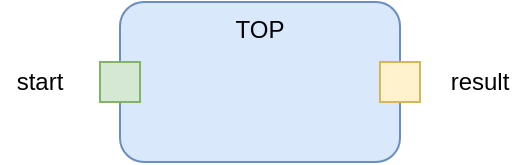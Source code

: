 <mxfile version="12.4.2" type="device" pages="7"><diagram name="TOP" id="y18auqlDi7ra2seE6b-Q"><mxGraphModel dx="1106" dy="698" grid="1" gridSize="10" guides="1" tooltips="1" connect="1" arrows="1" fold="1" page="1" pageScale="1" pageWidth="1100" pageHeight="850" math="0" shadow="0"><root><mxCell id="_-T-vpz0qWpplGep0jNl-0"/><mxCell id="_-T-vpz0qWpplGep0jNl-1" parent="_-T-vpz0qWpplGep0jNl-0"/><mxCell id="_-T-vpz0qWpplGep0jNl-2" value="TOP" style="rounded=1;whiteSpace=wrap;html=1;verticalAlign=top;fillColor=#dae8fc;strokeColor=#6c8ebf;" vertex="1" parent="_-T-vpz0qWpplGep0jNl-1"><mxGeometry x="200" y="80" width="140" height="80" as="geometry"/></mxCell><mxCell id="_-T-vpz0qWpplGep0jNl-3" value="" style="whiteSpace=wrap;html=1;aspect=fixed;fillColor=#fff2cc;strokeColor=#d6b656;" vertex="1" parent="_-T-vpz0qWpplGep0jNl-1"><mxGeometry x="330" y="110" width="20" height="20" as="geometry"/></mxCell><mxCell id="_-T-vpz0qWpplGep0jNl-4" value="result" style="text;html=1;strokeColor=none;fillColor=none;align=center;verticalAlign=middle;whiteSpace=wrap;rounded=0;" vertex="1" parent="_-T-vpz0qWpplGep0jNl-1"><mxGeometry x="360" y="110" width="40" height="20" as="geometry"/></mxCell><mxCell id="_-T-vpz0qWpplGep0jNl-5" value="" style="whiteSpace=wrap;html=1;aspect=fixed;fillColor=#d5e8d4;strokeColor=#82b366;" vertex="1" parent="_-T-vpz0qWpplGep0jNl-1"><mxGeometry x="190" y="110" width="20" height="20" as="geometry"/></mxCell><mxCell id="_-T-vpz0qWpplGep0jNl-6" value="start" style="text;html=1;strokeColor=none;fillColor=none;align=center;verticalAlign=middle;whiteSpace=wrap;rounded=0;" vertex="1" parent="_-T-vpz0qWpplGep0jNl-1"><mxGeometry x="140" y="110" width="40" height="20" as="geometry"/></mxCell></root></mxGraphModel></diagram><diagram name="TOP (internal)" id="7pcnXC9RVYssdh02LGJl"><mxGraphModel dx="1106" dy="698" grid="1" gridSize="10" guides="1" tooltips="1" connect="1" arrows="1" fold="1" page="1" pageScale="1" pageWidth="1100" pageHeight="850" math="0" shadow="0"><root><mxCell id="MzaXZiJriR_Md4LVPf8d-0"/><mxCell id="MzaXZiJriR_Md4LVPf8d-1" parent="MzaXZiJriR_Md4LVPf8d-0"/><mxCell id="RynNv67DFu4oahEr0EQG-16" style="edgeStyle=orthogonalEdgeStyle;rounded=0;orthogonalLoop=1;jettySize=auto;html=1;entryX=0;entryY=0.25;entryDx=0;entryDy=0;" edge="1" parent="MzaXZiJriR_Md4LVPf8d-1" source="QWXYeFvB1vUM_L3EeYq5-0" target="RynNv67DFu4oahEr0EQG-0"><mxGeometry relative="1" as="geometry"/></mxCell><mxCell id="QWXYeFvB1vUM_L3EeYq5-0" value="hello" style="rounded=1;whiteSpace=wrap;html=1;verticalAlign=top;fillColor=#dae8fc;strokeColor=#6c8ebf;" vertex="1" parent="MzaXZiJriR_Md4LVPf8d-1"><mxGeometry x="240" y="50" width="140" height="80" as="geometry"/></mxCell><mxCell id="QWXYeFvB1vUM_L3EeYq5-2" value="s" style="text;html=1;strokeColor=none;fillColor=none;align=center;verticalAlign=middle;whiteSpace=wrap;rounded=0;" vertex="1" parent="MzaXZiJriR_Md4LVPf8d-1"><mxGeometry x="380" y="60" width="20" height="20" as="geometry"/></mxCell><mxCell id="QWXYeFvB1vUM_L3EeYq5-4" value="start" style="text;html=1;strokeColor=none;fillColor=none;align=center;verticalAlign=middle;whiteSpace=wrap;rounded=0;" vertex="1" parent="MzaXZiJriR_Md4LVPf8d-1"><mxGeometry x="200" y="60" width="40" height="20" as="geometry"/></mxCell><mxCell id="RynNv67DFu4oahEr0EQG-10" style="edgeStyle=orthogonalEdgeStyle;rounded=0;orthogonalLoop=1;jettySize=auto;html=1;entryX=0;entryY=0.5;entryDx=0;entryDy=0;" edge="1" parent="MzaXZiJriR_Md4LVPf8d-1" source="RynNv67DFu4oahEr0EQG-0" target="RynNv67DFu4oahEr0EQG-9"><mxGeometry relative="1" as="geometry"/></mxCell><mxCell id="RynNv67DFu4oahEr0EQG-0" value="string-join" style="rounded=1;whiteSpace=wrap;html=1;verticalAlign=top;fillColor=#dae8fc;strokeColor=#6c8ebf;" vertex="1" parent="MzaXZiJriR_Md4LVPf8d-1"><mxGeometry x="600" y="90" width="140" height="90" as="geometry"/></mxCell><mxCell id="RynNv67DFu4oahEr0EQG-2" value="c" style="text;html=1;strokeColor=none;fillColor=none;align=center;verticalAlign=middle;whiteSpace=wrap;rounded=0;" vertex="1" parent="MzaXZiJriR_Md4LVPf8d-1"><mxGeometry x="740" y="115" width="20" height="20" as="geometry"/></mxCell><mxCell id="RynNv67DFu4oahEr0EQG-4" value="a" style="text;html=1;strokeColor=none;fillColor=none;align=center;verticalAlign=middle;whiteSpace=wrap;rounded=0;" vertex="1" parent="MzaXZiJriR_Md4LVPf8d-1"><mxGeometry x="580" y="90" width="20" height="20" as="geometry"/></mxCell><mxCell id="RynNv67DFu4oahEr0EQG-6" value="b" style="text;html=1;strokeColor=none;fillColor=none;align=center;verticalAlign=middle;whiteSpace=wrap;rounded=0;" vertex="1" parent="MzaXZiJriR_Md4LVPf8d-1"><mxGeometry x="580" y="160" width="20" height="20" as="geometry"/></mxCell><mxCell id="RynNv67DFu4oahEr0EQG-9" value="result" style="ellipse;whiteSpace=wrap;html=1;" vertex="1" parent="MzaXZiJriR_Md4LVPf8d-1"><mxGeometry x="850" y="115" width="70" height="40" as="geometry"/></mxCell><mxCell id="RynNv67DFu4oahEr0EQG-17" style="edgeStyle=orthogonalEdgeStyle;rounded=0;orthogonalLoop=1;jettySize=auto;html=1;entryX=0;entryY=0.75;entryDx=0;entryDy=0;" edge="1" parent="MzaXZiJriR_Md4LVPf8d-1" source="RynNv67DFu4oahEr0EQG-12" target="RynNv67DFu4oahEr0EQG-0"><mxGeometry relative="1" as="geometry"/></mxCell><mxCell id="RynNv67DFu4oahEr0EQG-12" value="world" style="rounded=1;whiteSpace=wrap;html=1;verticalAlign=top;fillColor=#dae8fc;strokeColor=#6c8ebf;" vertex="1" parent="MzaXZiJriR_Md4LVPf8d-1"><mxGeometry x="240" y="180" width="140" height="80" as="geometry"/></mxCell><mxCell id="RynNv67DFu4oahEr0EQG-13" value="s" style="text;html=1;strokeColor=none;fillColor=none;align=center;verticalAlign=middle;whiteSpace=wrap;rounded=0;" vertex="1" parent="MzaXZiJriR_Md4LVPf8d-1"><mxGeometry x="380" y="190" width="20" height="20" as="geometry"/></mxCell><mxCell id="RynNv67DFu4oahEr0EQG-14" value="start" style="text;html=1;strokeColor=none;fillColor=none;align=center;verticalAlign=middle;whiteSpace=wrap;rounded=0;" vertex="1" parent="MzaXZiJriR_Md4LVPf8d-1"><mxGeometry x="200" y="190" width="40" height="20" as="geometry"/></mxCell><mxCell id="RynNv67DFu4oahEr0EQG-18" style="edgeStyle=orthogonalEdgeStyle;rounded=0;orthogonalLoop=1;jettySize=auto;html=1;exitX=1;exitY=0.5;exitDx=0;exitDy=0;entryX=0;entryY=0.5;entryDx=0;entryDy=0;" edge="1" parent="MzaXZiJriR_Md4LVPf8d-1" source="RynNv67DFu4oahEr0EQG-15" target="QWXYeFvB1vUM_L3EeYq5-0"><mxGeometry relative="1" as="geometry"/></mxCell><mxCell id="RynNv67DFu4oahEr0EQG-19" style="edgeStyle=orthogonalEdgeStyle;rounded=0;orthogonalLoop=1;jettySize=auto;html=1;entryX=0;entryY=0.5;entryDx=0;entryDy=0;" edge="1" parent="MzaXZiJriR_Md4LVPf8d-1" source="RynNv67DFu4oahEr0EQG-15" target="RynNv67DFu4oahEr0EQG-12"><mxGeometry relative="1" as="geometry"/></mxCell><mxCell id="RynNv67DFu4oahEr0EQG-15" value="start" style="ellipse;whiteSpace=wrap;html=1;" vertex="1" parent="MzaXZiJriR_Md4LVPf8d-1"><mxGeometry x="40" y="120" width="70" height="40" as="geometry"/></mxCell><mxCell id="8TQWLtQtimOm8yuptiBL-0" value="- super-simple example&lt;br&gt;- send a &quot;start&quot; signal into the system (&lt;i&gt;TOP&lt;/i&gt;)&lt;br&gt;- part &lt;i&gt;hello&lt;/i&gt; receives start and then sends string &quot;hello&quot; to output s&lt;br&gt;- part &lt;i&gt;world&lt;/i&gt; receives start and then sends string &quot;world&quot; to output s&lt;br&gt;- part &lt;i&gt;string&lt;/i&gt;-&lt;i&gt;join&lt;/i&gt; joins the two strings (adding space and newline) and sends result to output pin &quot;result&quot;&lt;br&gt;- kernel sees that &lt;i&gt;TOP&lt;/i&gt; has output, but is not wired to anything, so kernel does console.log(...) of result&lt;br&gt;&lt;br&gt;&lt;br&gt;- nuance points:&lt;br&gt;&lt;br&gt;-- &lt;i&gt;trigger&lt;/i&gt;: start signal is even &lt;u&gt;simpler&lt;/u&gt; than a Boolean - *anything* sent to &quot;start&quot; pin (e.g. true/false/number/object/etc) causes part(s) to react ; in electronics this is called &quot;edge driven&quot;&lt;br&gt;&lt;br&gt;-- splitting and copying of &quot;start&quot; signal is easy in JS ; less easy in C (but do-able, deep-copy, or something like that)&lt;br&gt;&lt;br&gt;-- this *could* be implemented on distributed machines - machine 1 runs &lt;i&gt;TOP, &lt;/i&gt;machine 2 runs &lt;i&gt;hello&lt;/i&gt;, machine 3 runts &lt;i&gt;world, &lt;/i&gt;machine 4 runs &lt;i&gt;string-join&lt;br&gt;&lt;br&gt;-- &lt;/i&gt;If I were to run this on distributed machines, I would, first, add extra parts to send and receive data over the network; later, maybe develop a new kind of diagram syntax that hides X-machine wires (see &quot;distributed&quot; tab in this drawio)&lt;br&gt;&lt;br&gt;-- current version does not use explicit pins - calculates &quot;nearest&quot; text, then marks it as a pin, looks at arrowhead to see if pin is input or output&lt;br&gt;&lt;br&gt;-- current version - ellipses are port to the other layers" style="text;html=1;strokeColor=none;fillColor=none;align=left;verticalAlign=top;whiteSpace=wrap;rounded=0;" vertex="1" parent="MzaXZiJriR_Md4LVPf8d-1"><mxGeometry x="200" y="320" width="780" height="370" as="geometry"/></mxCell></root></mxGraphModel></diagram><diagram id="Wyq5ivKzHtbh8KfngN5N" name="hello"><mxGraphModel dx="1106" dy="698" grid="1" gridSize="10" guides="1" tooltips="1" connect="1" arrows="1" fold="1" page="1" pageScale="1" pageWidth="1100" pageHeight="850" math="0" shadow="0"><root><mxCell id="Pek4EQEinuPfWpQZlv29-0"/><mxCell id="Pek4EQEinuPfWpQZlv29-1" parent="Pek4EQEinuPfWpQZlv29-0"/><mxCell id="Pek4EQEinuPfWpQZlv29-2" value="hello" style="rounded=1;whiteSpace=wrap;html=1;verticalAlign=top;fillColor=#dae8fc;strokeColor=#6c8ebf;" vertex="1" parent="Pek4EQEinuPfWpQZlv29-1"><mxGeometry x="200" y="80" width="140" height="80" as="geometry"/></mxCell><mxCell id="Pek4EQEinuPfWpQZlv29-3" value="" style="whiteSpace=wrap;html=1;aspect=fixed;fillColor=#fff2cc;strokeColor=#d6b656;" vertex="1" parent="Pek4EQEinuPfWpQZlv29-1"><mxGeometry x="330" y="110" width="20" height="20" as="geometry"/></mxCell><mxCell id="Pek4EQEinuPfWpQZlv29-8" value="s" style="text;html=1;strokeColor=none;fillColor=none;align=center;verticalAlign=middle;whiteSpace=wrap;rounded=0;" vertex="1" parent="Pek4EQEinuPfWpQZlv29-1"><mxGeometry x="360" y="110" width="20" height="20" as="geometry"/></mxCell><mxCell id="Pek4EQEinuPfWpQZlv29-13" value="" style="whiteSpace=wrap;html=1;aspect=fixed;fillColor=#d5e8d4;strokeColor=#82b366;" vertex="1" parent="Pek4EQEinuPfWpQZlv29-1"><mxGeometry x="190" y="110" width="20" height="20" as="geometry"/></mxCell><mxCell id="Pek4EQEinuPfWpQZlv29-14" value="start" style="text;html=1;strokeColor=none;fillColor=none;align=center;verticalAlign=middle;whiteSpace=wrap;rounded=0;" vertex="1" parent="Pek4EQEinuPfWpQZlv29-1"><mxGeometry x="140" y="110" width="40" height="20" as="geometry"/></mxCell></root></mxGraphModel></diagram><diagram name="world" id="ZjuONcNTXWNLB_y4U933"><mxGraphModel dx="1106" dy="698" grid="1" gridSize="10" guides="1" tooltips="1" connect="1" arrows="1" fold="1" page="1" pageScale="1" pageWidth="1100" pageHeight="850" math="0" shadow="0"><root><mxCell id="wtfGlkR-I2oiVZ2KSeEG-0"/><mxCell id="wtfGlkR-I2oiVZ2KSeEG-1" parent="wtfGlkR-I2oiVZ2KSeEG-0"/><mxCell id="wtfGlkR-I2oiVZ2KSeEG-2" value="world" style="rounded=1;whiteSpace=wrap;html=1;verticalAlign=top;fillColor=#dae8fc;strokeColor=#6c8ebf;" vertex="1" parent="wtfGlkR-I2oiVZ2KSeEG-1"><mxGeometry x="200" y="80" width="140" height="80" as="geometry"/></mxCell><mxCell id="wtfGlkR-I2oiVZ2KSeEG-3" value="" style="whiteSpace=wrap;html=1;aspect=fixed;fillColor=#fff2cc;strokeColor=#d6b656;" vertex="1" parent="wtfGlkR-I2oiVZ2KSeEG-1"><mxGeometry x="330" y="110" width="20" height="20" as="geometry"/></mxCell><mxCell id="wtfGlkR-I2oiVZ2KSeEG-4" value="s" style="text;html=1;strokeColor=none;fillColor=none;align=center;verticalAlign=middle;whiteSpace=wrap;rounded=0;" vertex="1" parent="wtfGlkR-I2oiVZ2KSeEG-1"><mxGeometry x="360" y="110" width="20" height="20" as="geometry"/></mxCell><mxCell id="wtfGlkR-I2oiVZ2KSeEG-5" value="" style="whiteSpace=wrap;html=1;aspect=fixed;fillColor=#d5e8d4;strokeColor=#82b366;" vertex="1" parent="wtfGlkR-I2oiVZ2KSeEG-1"><mxGeometry x="190" y="110" width="20" height="20" as="geometry"/></mxCell><mxCell id="wtfGlkR-I2oiVZ2KSeEG-6" value="start" style="text;html=1;strokeColor=none;fillColor=none;align=center;verticalAlign=middle;whiteSpace=wrap;rounded=0;" vertex="1" parent="wtfGlkR-I2oiVZ2KSeEG-1"><mxGeometry x="140" y="110" width="40" height="20" as="geometry"/></mxCell></root></mxGraphModel></diagram><diagram name="string-join" id="mlVdnWQFc5yU0GX1Shz_"><mxGraphModel dx="1106" dy="698" grid="1" gridSize="10" guides="1" tooltips="1" connect="1" arrows="1" fold="1" page="1" pageScale="1" pageWidth="1100" pageHeight="850" math="0" shadow="0"><root><mxCell id="8qfavmn_yzI3PQL9sM7a-0"/><mxCell id="8qfavmn_yzI3PQL9sM7a-1" parent="8qfavmn_yzI3PQL9sM7a-0"/><mxCell id="8qfavmn_yzI3PQL9sM7a-2" value="string-join" style="rounded=1;whiteSpace=wrap;html=1;verticalAlign=top;fillColor=#dae8fc;strokeColor=#6c8ebf;" vertex="1" parent="8qfavmn_yzI3PQL9sM7a-1"><mxGeometry x="200" y="80" width="140" height="90" as="geometry"/></mxCell><mxCell id="8qfavmn_yzI3PQL9sM7a-3" value="" style="whiteSpace=wrap;html=1;aspect=fixed;fillColor=#fff2cc;strokeColor=#d6b656;" vertex="1" parent="8qfavmn_yzI3PQL9sM7a-1"><mxGeometry x="330" y="110" width="20" height="20" as="geometry"/></mxCell><mxCell id="8qfavmn_yzI3PQL9sM7a-4" value="c" style="text;html=1;strokeColor=none;fillColor=none;align=center;verticalAlign=middle;whiteSpace=wrap;rounded=0;" vertex="1" parent="8qfavmn_yzI3PQL9sM7a-1"><mxGeometry x="360" y="110" width="20" height="20" as="geometry"/></mxCell><mxCell id="8qfavmn_yzI3PQL9sM7a-5" value="" style="whiteSpace=wrap;html=1;aspect=fixed;fillColor=#d5e8d4;strokeColor=#82b366;" vertex="1" parent="8qfavmn_yzI3PQL9sM7a-1"><mxGeometry x="190" y="100" width="20" height="20" as="geometry"/></mxCell><mxCell id="8qfavmn_yzI3PQL9sM7a-6" value="a" style="text;html=1;strokeColor=none;fillColor=none;align=center;verticalAlign=middle;whiteSpace=wrap;rounded=0;" vertex="1" parent="8qfavmn_yzI3PQL9sM7a-1"><mxGeometry x="160" y="100" width="20" height="20" as="geometry"/></mxCell><mxCell id="8qfavmn_yzI3PQL9sM7a-9" value="" style="whiteSpace=wrap;html=1;aspect=fixed;fillColor=#d5e8d4;strokeColor=#82b366;" vertex="1" parent="8qfavmn_yzI3PQL9sM7a-1"><mxGeometry x="190" y="130" width="20" height="20" as="geometry"/></mxCell><mxCell id="8qfavmn_yzI3PQL9sM7a-10" value="b" style="text;html=1;strokeColor=none;fillColor=none;align=center;verticalAlign=middle;whiteSpace=wrap;rounded=0;" vertex="1" parent="8qfavmn_yzI3PQL9sM7a-1"><mxGeometry x="160" y="130" width="20" height="20" as="geometry"/></mxCell></root></mxGraphModel></diagram><diagram name="distributed" id="0xS1FzHQ_8HpyUcipXsa"><mxGraphModel dx="1106" dy="698" grid="1" gridSize="10" guides="1" tooltips="1" connect="1" arrows="1" fold="1" page="1" pageScale="1" pageWidth="1100" pageHeight="850" math="0" shadow="0"><root><mxCell id="QHxXp-rb5qo7SJZSlFTl-0"/><mxCell id="QHxXp-rb5qo7SJZSlFTl-1" parent="QHxXp-rb5qo7SJZSlFTl-0"/><mxCell id="MyMImDpPbTMM0X3q_IPx-55" value="string-join&lt;br&gt;(machine 4)" style="rounded=1;whiteSpace=wrap;html=1;align=center;verticalAlign=top;" vertex="1" parent="QHxXp-rb5qo7SJZSlFTl-1"><mxGeometry x="480" y="870" width="470" height="280" as="geometry"/></mxCell><mxCell id="MyMImDpPbTMM0X3q_IPx-27" value="hello&lt;br&gt;(machine 2)" style="rounded=1;whiteSpace=wrap;html=1;align=center;verticalAlign=top;" vertex="1" parent="QHxXp-rb5qo7SJZSlFTl-1"><mxGeometry x="540" y="480" width="350" height="160" as="geometry"/></mxCell><mxCell id="QHxXp-rb5qo7SJZSlFTl-11" value="result" style="ellipse;whiteSpace=wrap;html=1;fillColor=#fff2cc;strokeColor=#d6b656;" vertex="1" parent="QHxXp-rb5qo7SJZSlFTl-1"><mxGeometry x="850" y="120" width="70" height="40" as="geometry"/></mxCell><mxCell id="mW1BoTNk_UHp1nFOg7_e-5" style="edgeStyle=orthogonalEdgeStyle;rounded=0;orthogonalLoop=1;jettySize=auto;html=1;exitX=1;exitY=0.5;exitDx=0;exitDy=0;" edge="1" parent="QHxXp-rb5qo7SJZSlFTl-1" source="QHxXp-rb5qo7SJZSlFTl-18" target="mW1BoTNk_UHp1nFOg7_e-1"><mxGeometry relative="1" as="geometry"/></mxCell><mxCell id="QHxXp-rb5qo7SJZSlFTl-18" value="start" style="ellipse;whiteSpace=wrap;html=1;fillColor=#d5e8d4;strokeColor=#82b366;" vertex="1" parent="QHxXp-rb5qo7SJZSlFTl-1"><mxGeometry x="40" y="120" width="70" height="40" as="geometry"/></mxCell><mxCell id="mW1BoTNk_UHp1nFOg7_e-6" style="edgeStyle=orthogonalEdgeStyle;rounded=0;orthogonalLoop=1;jettySize=auto;html=1;entryX=0;entryY=0.5;entryDx=0;entryDy=0;" edge="1" parent="QHxXp-rb5qo7SJZSlFTl-1" source="mW1BoTNk_UHp1nFOg7_e-1" target="QHxXp-rb5qo7SJZSlFTl-11"><mxGeometry relative="1" as="geometry"/></mxCell><mxCell id="mW1BoTNk_UHp1nFOg7_e-7" style="edgeStyle=orthogonalEdgeStyle;rounded=0;orthogonalLoop=1;jettySize=auto;html=1;exitX=0.25;exitY=1;exitDx=0;exitDy=0;entryX=0;entryY=0.5;entryDx=0;entryDy=0;" edge="1" parent="QHxXp-rb5qo7SJZSlFTl-1" source="mW1BoTNk_UHp1nFOg7_e-1" target="mW1BoTNk_UHp1nFOg7_e-2"><mxGeometry relative="1" as="geometry"/></mxCell><mxCell id="mW1BoTNk_UHp1nFOg7_e-9" value="start" style="text;html=1;align=center;verticalAlign=middle;resizable=0;points=[];;labelBackgroundColor=#ffffff;" vertex="1" connectable="0" parent="mW1BoTNk_UHp1nFOg7_e-7"><mxGeometry x="0.2" relative="1" as="geometry"><mxPoint as="offset"/></mxGeometry></mxCell><mxCell id="mW1BoTNk_UHp1nFOg7_e-8" style="edgeStyle=orthogonalEdgeStyle;rounded=0;orthogonalLoop=1;jettySize=auto;html=1;exitX=0.25;exitY=1;exitDx=0;exitDy=0;entryX=0;entryY=0.5;entryDx=0;entryDy=0;" edge="1" parent="QHxXp-rb5qo7SJZSlFTl-1" source="mW1BoTNk_UHp1nFOg7_e-1" target="mW1BoTNk_UHp1nFOg7_e-3"><mxGeometry relative="1" as="geometry"><Array as="points"><mxPoint x="240" y="190"/><mxPoint x="170" y="190"/><mxPoint x="170" y="370"/></Array></mxGeometry></mxCell><mxCell id="mW1BoTNk_UHp1nFOg7_e-10" value="start" style="text;html=1;align=center;verticalAlign=middle;resizable=0;points=[];;labelBackgroundColor=#ffffff;" vertex="1" connectable="0" parent="mW1BoTNk_UHp1nFOg7_e-8"><mxGeometry x="0.237" y="-2" relative="1" as="geometry"><mxPoint as="offset"/></mxGeometry></mxCell><mxCell id="mW1BoTNk_UHp1nFOg7_e-1" value="TOP&lt;br&gt;(machine 1)" style="rounded=1;whiteSpace=wrap;html=1;align=center;fillColor=#f5f5f5;strokeColor=#666666;fontColor=#333333;" vertex="1" parent="QHxXp-rb5qo7SJZSlFTl-1"><mxGeometry x="210" y="110" width="120" height="60" as="geometry"/></mxCell><mxCell id="mW1BoTNk_UHp1nFOg7_e-11" style="edgeStyle=orthogonalEdgeStyle;rounded=0;orthogonalLoop=1;jettySize=auto;html=1;exitX=1;exitY=0.5;exitDx=0;exitDy=0;entryX=0;entryY=0.25;entryDx=0;entryDy=0;" edge="1" parent="QHxXp-rb5qo7SJZSlFTl-1" source="mW1BoTNk_UHp1nFOg7_e-2" target="mW1BoTNk_UHp1nFOg7_e-4"><mxGeometry relative="1" as="geometry"/></mxCell><mxCell id="mW1BoTNk_UHp1nFOg7_e-15" value="a" style="text;html=1;align=center;verticalAlign=middle;resizable=0;points=[];;labelBackgroundColor=#ffffff;" vertex="1" connectable="0" parent="mW1BoTNk_UHp1nFOg7_e-11"><mxGeometry x="-0.235" y="-4" relative="1" as="geometry"><mxPoint as="offset"/></mxGeometry></mxCell><mxCell id="mW1BoTNk_UHp1nFOg7_e-2" value="hello&lt;br&gt;(machine 2)" style="rounded=1;whiteSpace=wrap;html=1;align=center;fillColor=#f5f5f5;strokeColor=#666666;fontColor=#333333;" vertex="1" parent="QHxXp-rb5qo7SJZSlFTl-1"><mxGeometry x="220" y="240" width="120" height="60" as="geometry"/></mxCell><mxCell id="mW1BoTNk_UHp1nFOg7_e-12" style="edgeStyle=orthogonalEdgeStyle;rounded=0;orthogonalLoop=1;jettySize=auto;html=1;exitX=1;exitY=0.5;exitDx=0;exitDy=0;entryX=0;entryY=0.75;entryDx=0;entryDy=0;" edge="1" parent="QHxXp-rb5qo7SJZSlFTl-1" source="mW1BoTNk_UHp1nFOg7_e-3" target="mW1BoTNk_UHp1nFOg7_e-4"><mxGeometry relative="1" as="geometry"/></mxCell><mxCell id="mW1BoTNk_UHp1nFOg7_e-16" value="b" style="text;html=1;align=center;verticalAlign=middle;resizable=0;points=[];;labelBackgroundColor=#ffffff;" vertex="1" connectable="0" parent="mW1BoTNk_UHp1nFOg7_e-12"><mxGeometry x="-0.363" y="16" relative="1" as="geometry"><mxPoint as="offset"/></mxGeometry></mxCell><mxCell id="mW1BoTNk_UHp1nFOg7_e-3" value="world&lt;br&gt;(machine 3)" style="rounded=1;whiteSpace=wrap;html=1;align=center;fillColor=#f5f5f5;strokeColor=#666666;fontColor=#333333;" vertex="1" parent="QHxXp-rb5qo7SJZSlFTl-1"><mxGeometry x="220" y="340" width="120" height="60" as="geometry"/></mxCell><mxCell id="mW1BoTNk_UHp1nFOg7_e-13" style="edgeStyle=orthogonalEdgeStyle;rounded=0;orthogonalLoop=1;jettySize=auto;html=1;exitX=1;exitY=0.5;exitDx=0;exitDy=0;entryX=0.75;entryY=1;entryDx=0;entryDy=0;" edge="1" parent="QHxXp-rb5qo7SJZSlFTl-1" source="mW1BoTNk_UHp1nFOg7_e-4" target="mW1BoTNk_UHp1nFOg7_e-1"><mxGeometry relative="1" as="geometry"/></mxCell><mxCell id="mW1BoTNk_UHp1nFOg7_e-14" value="c" style="text;html=1;align=center;verticalAlign=middle;resizable=0;points=[];;labelBackgroundColor=#ffffff;" vertex="1" connectable="0" parent="mW1BoTNk_UHp1nFOg7_e-13"><mxGeometry x="0.293" relative="1" as="geometry"><mxPoint as="offset"/></mxGeometry></mxCell><mxCell id="mW1BoTNk_UHp1nFOg7_e-4" value="string-join&lt;br&gt;(machine 4)" style="rounded=1;whiteSpace=wrap;html=1;align=center;fillColor=#f5f5f5;strokeColor=#666666;fontColor=#333333;" vertex="1" parent="QHxXp-rb5qo7SJZSlFTl-1"><mxGeometry x="430" y="280" width="120" height="60" as="geometry"/></mxCell><mxCell id="mW1BoTNk_UHp1nFOg7_e-17" value="TOP&lt;br&gt;(machine 1)" style="rounded=1;whiteSpace=wrap;html=1;align=center;verticalAlign=top;" vertex="1" parent="QHxXp-rb5qo7SJZSlFTl-1"><mxGeometry x="200" y="480" width="240" height="290" as="geometry"/></mxCell><mxCell id="MyMImDpPbTMM0X3q_IPx-1" style="edgeStyle=orthogonalEdgeStyle;rounded=0;orthogonalLoop=1;jettySize=auto;html=1;exitX=0;exitY=0.25;exitDx=0;exitDy=0;entryX=0;entryY=0.25;entryDx=0;entryDy=0;" edge="1" parent="QHxXp-rb5qo7SJZSlFTl-1" source="mW1BoTNk_UHp1nFOg7_e-17" target="MyMImDpPbTMM0X3q_IPx-0"><mxGeometry relative="1" as="geometry"><mxPoint x="210" y="560" as="sourcePoint"/><Array as="points"><mxPoint x="200" y="555"/></Array></mxGeometry></mxCell><mxCell id="mme9QQcSEIFnIsyRltfi-1" value="start" style="text;html=1;strokeColor=none;fillColor=none;align=center;verticalAlign=middle;whiteSpace=wrap;rounded=0;" vertex="1" parent="QHxXp-rb5qo7SJZSlFTl-1"><mxGeometry x="160" y="530" width="40" height="20" as="geometry"/></mxCell><mxCell id="Yf9O5_zstFk_DKmNqAts-1" value="result" style="text;html=1;strokeColor=none;fillColor=none;align=center;verticalAlign=middle;whiteSpace=wrap;rounded=0;" vertex="1" parent="QHxXp-rb5qo7SJZSlFTl-1"><mxGeometry x="440" y="530" width="40" height="20" as="geometry"/></mxCell><mxCell id="MyMImDpPbTMM0X3q_IPx-68" style="edgeStyle=orthogonalEdgeStyle;rounded=0;orthogonalLoop=1;jettySize=auto;html=1;exitX=1;exitY=0.25;exitDx=0;exitDy=0;entryX=1;entryY=0.25;entryDx=0;entryDy=0;" edge="1" parent="QHxXp-rb5qo7SJZSlFTl-1" source="MyMImDpPbTMM0X3q_IPx-0" target="mW1BoTNk_UHp1nFOg7_e-17"><mxGeometry relative="1" as="geometry"><Array as="points"><mxPoint x="400" y="555"/><mxPoint x="400" y="553"/></Array></mxGeometry></mxCell><mxCell id="MyMImDpPbTMM0X3q_IPx-0" value="handler 1" style="rounded=1;whiteSpace=wrap;html=1;align=center;fillColor=#e1d5e7;strokeColor=#9673a6;" vertex="1" parent="QHxXp-rb5qo7SJZSlFTl-1"><mxGeometry x="260" y="540" width="120" height="60" as="geometry"/></mxCell><mxCell id="MyMImDpPbTMM0X3q_IPx-25" style="edgeStyle=orthogonalEdgeStyle;rounded=0;orthogonalLoop=1;jettySize=auto;html=1;exitX=0.25;exitY=1;exitDx=0;exitDy=0;entryX=0.5;entryY=0;entryDx=0;entryDy=0;" edge="1" parent="QHxXp-rb5qo7SJZSlFTl-1" source="MyMImDpPbTMM0X3q_IPx-0" target="MyMImDpPbTMM0X3q_IPx-23"><mxGeometry relative="1" as="geometry"><mxPoint x="275" y="610" as="sourcePoint"/></mxGeometry></mxCell><mxCell id="MyMImDpPbTMM0X3q_IPx-5" value="start" style="text;html=1;strokeColor=none;fillColor=none;align=center;verticalAlign=middle;whiteSpace=wrap;rounded=0;" vertex="1" parent="QHxXp-rb5qo7SJZSlFTl-1"><mxGeometry x="230" y="600" width="40" height="20" as="geometry"/></mxCell><mxCell id="MyMImDpPbTMM0X3q_IPx-6" value="result" style="text;html=1;strokeColor=none;fillColor=none;align=center;verticalAlign=middle;whiteSpace=wrap;rounded=0;" vertex="1" parent="QHxXp-rb5qo7SJZSlFTl-1"><mxGeometry x="370" y="600" width="40" height="20" as="geometry"/></mxCell><mxCell id="MyMImDpPbTMM0X3q_IPx-23" value="net&lt;br&gt;out" style="rounded=1;whiteSpace=wrap;html=1;align=center;fillColor=#e1d5e7;strokeColor=#9673a6;" vertex="1" parent="QHxXp-rb5qo7SJZSlFTl-1"><mxGeometry x="240" y="650" width="60" height="60" as="geometry"/></mxCell><mxCell id="MyMImDpPbTMM0X3q_IPx-26" style="edgeStyle=orthogonalEdgeStyle;rounded=0;orthogonalLoop=1;jettySize=auto;html=1;exitX=0.5;exitY=0;exitDx=0;exitDy=0;entryX=0.75;entryY=1;entryDx=0;entryDy=0;" edge="1" parent="QHxXp-rb5qo7SJZSlFTl-1" source="MyMImDpPbTMM0X3q_IPx-24" target="MyMImDpPbTMM0X3q_IPx-0"><mxGeometry relative="1" as="geometry"><mxPoint x="360" y="610" as="targetPoint"/></mxGeometry></mxCell><mxCell id="MyMImDpPbTMM0X3q_IPx-24" value="net&lt;br&gt;in" style="rounded=1;whiteSpace=wrap;html=1;align=center;fillColor=#e1d5e7;strokeColor=#9673a6;" vertex="1" parent="QHxXp-rb5qo7SJZSlFTl-1"><mxGeometry x="340" y="650" width="60" height="60" as="geometry"/></mxCell><mxCell id="MyMImDpPbTMM0X3q_IPx-44" style="edgeStyle=orthogonalEdgeStyle;rounded=0;orthogonalLoop=1;jettySize=auto;html=1;exitX=0;exitY=0.25;exitDx=0;exitDy=0;entryX=0;entryY=0.5;entryDx=0;entryDy=0;" edge="1" parent="QHxXp-rb5qo7SJZSlFTl-1" source="MyMImDpPbTMM0X3q_IPx-27" target="MyMImDpPbTMM0X3q_IPx-41"><mxGeometry relative="1" as="geometry"><Array as="points"><mxPoint x="550" y="553"/><mxPoint x="550" y="570"/></Array></mxGeometry></mxCell><mxCell id="MyMImDpPbTMM0X3q_IPx-43" style="edgeStyle=orthogonalEdgeStyle;rounded=0;orthogonalLoop=1;jettySize=auto;html=1;exitX=1;exitY=0.5;exitDx=0;exitDy=0;entryX=0;entryY=0.5;entryDx=0;entryDy=0;" edge="1" parent="QHxXp-rb5qo7SJZSlFTl-1" source="MyMImDpPbTMM0X3q_IPx-33" target="MyMImDpPbTMM0X3q_IPx-39"><mxGeometry relative="1" as="geometry"/></mxCell><mxCell id="MyMImDpPbTMM0X3q_IPx-33" value="handler hello" style="rounded=1;whiteSpace=wrap;html=1;align=center;fillColor=#e1d5e7;strokeColor=#9673a6;" vertex="1" parent="QHxXp-rb5qo7SJZSlFTl-1"><mxGeometry x="650" y="540" width="120" height="60" as="geometry"/></mxCell><mxCell id="MyMImDpPbTMM0X3q_IPx-46" style="edgeStyle=orthogonalEdgeStyle;rounded=0;orthogonalLoop=1;jettySize=auto;html=1;exitX=1;exitY=0.5;exitDx=0;exitDy=0;entryX=1;entryY=0.5;entryDx=0;entryDy=0;" edge="1" parent="QHxXp-rb5qo7SJZSlFTl-1" source="MyMImDpPbTMM0X3q_IPx-39" target="MyMImDpPbTMM0X3q_IPx-27"><mxGeometry relative="1" as="geometry"><Array as="points"><mxPoint x="870" y="570"/><mxPoint x="870" y="560"/></Array></mxGeometry></mxCell><mxCell id="MyMImDpPbTMM0X3q_IPx-39" value="net&lt;br&gt;out&lt;br&gt;&quot;s&quot;" style="rounded=1;whiteSpace=wrap;html=1;align=center;fillColor=#e1d5e7;strokeColor=#9673a6;" vertex="1" parent="QHxXp-rb5qo7SJZSlFTl-1"><mxGeometry x="790" y="540" width="60" height="60" as="geometry"/></mxCell><mxCell id="MyMImDpPbTMM0X3q_IPx-42" style="edgeStyle=orthogonalEdgeStyle;rounded=0;orthogonalLoop=1;jettySize=auto;html=1;exitX=1;exitY=0.5;exitDx=0;exitDy=0;entryX=0;entryY=0.5;entryDx=0;entryDy=0;" edge="1" parent="QHxXp-rb5qo7SJZSlFTl-1" source="MyMImDpPbTMM0X3q_IPx-41" target="MyMImDpPbTMM0X3q_IPx-33"><mxGeometry relative="1" as="geometry"/></mxCell><mxCell id="MyMImDpPbTMM0X3q_IPx-41" value="net&lt;br&gt;in&lt;br&gt;&quot;start&quot;" style="rounded=1;whiteSpace=wrap;html=1;align=center;fillColor=#e1d5e7;strokeColor=#9673a6;" vertex="1" parent="QHxXp-rb5qo7SJZSlFTl-1"><mxGeometry x="570" y="540" width="60" height="60" as="geometry"/></mxCell><mxCell id="MyMImDpPbTMM0X3q_IPx-47" value="world&lt;br&gt;(machine 3)" style="rounded=1;whiteSpace=wrap;html=1;align=center;verticalAlign=top;" vertex="1" parent="QHxXp-rb5qo7SJZSlFTl-1"><mxGeometry x="535" y="660" width="350" height="160" as="geometry"/></mxCell><mxCell id="MyMImDpPbTMM0X3q_IPx-48" style="edgeStyle=orthogonalEdgeStyle;rounded=0;orthogonalLoop=1;jettySize=auto;html=1;exitX=0;exitY=0.25;exitDx=0;exitDy=0;entryX=0;entryY=0.5;entryDx=0;entryDy=0;" edge="1" parent="QHxXp-rb5qo7SJZSlFTl-1" source="MyMImDpPbTMM0X3q_IPx-47" target="MyMImDpPbTMM0X3q_IPx-54"><mxGeometry relative="1" as="geometry"><Array as="points"><mxPoint x="545" y="733"/><mxPoint x="545" y="750"/></Array></mxGeometry></mxCell><mxCell id="MyMImDpPbTMM0X3q_IPx-49" style="edgeStyle=orthogonalEdgeStyle;rounded=0;orthogonalLoop=1;jettySize=auto;html=1;exitX=1;exitY=0.5;exitDx=0;exitDy=0;entryX=0;entryY=0.5;entryDx=0;entryDy=0;" edge="1" parent="QHxXp-rb5qo7SJZSlFTl-1" source="MyMImDpPbTMM0X3q_IPx-50" target="MyMImDpPbTMM0X3q_IPx-52"><mxGeometry relative="1" as="geometry"/></mxCell><mxCell id="MyMImDpPbTMM0X3q_IPx-50" value="handler world" style="rounded=1;whiteSpace=wrap;html=1;align=center;fillColor=#e1d5e7;strokeColor=#9673a6;" vertex="1" parent="QHxXp-rb5qo7SJZSlFTl-1"><mxGeometry x="645" y="720" width="120" height="60" as="geometry"/></mxCell><mxCell id="MyMImDpPbTMM0X3q_IPx-51" style="edgeStyle=orthogonalEdgeStyle;rounded=0;orthogonalLoop=1;jettySize=auto;html=1;exitX=1;exitY=0.5;exitDx=0;exitDy=0;entryX=1;entryY=0.5;entryDx=0;entryDy=0;" edge="1" parent="QHxXp-rb5qo7SJZSlFTl-1" source="MyMImDpPbTMM0X3q_IPx-52" target="MyMImDpPbTMM0X3q_IPx-47"><mxGeometry relative="1" as="geometry"><Array as="points"><mxPoint x="865" y="750"/><mxPoint x="865" y="740"/></Array></mxGeometry></mxCell><mxCell id="MyMImDpPbTMM0X3q_IPx-52" value="net&lt;br&gt;out&lt;br&gt;&quot;s&quot;" style="rounded=1;whiteSpace=wrap;html=1;align=center;fillColor=#e1d5e7;strokeColor=#9673a6;" vertex="1" parent="QHxXp-rb5qo7SJZSlFTl-1"><mxGeometry x="785" y="720" width="60" height="60" as="geometry"/></mxCell><mxCell id="MyMImDpPbTMM0X3q_IPx-53" style="edgeStyle=orthogonalEdgeStyle;rounded=0;orthogonalLoop=1;jettySize=auto;html=1;exitX=1;exitY=0.5;exitDx=0;exitDy=0;entryX=0;entryY=0.5;entryDx=0;entryDy=0;" edge="1" parent="QHxXp-rb5qo7SJZSlFTl-1" source="MyMImDpPbTMM0X3q_IPx-54" target="MyMImDpPbTMM0X3q_IPx-50"><mxGeometry relative="1" as="geometry"/></mxCell><mxCell id="MyMImDpPbTMM0X3q_IPx-54" value="net&lt;br&gt;in&lt;br&gt;&quot;start&quot;" style="rounded=1;whiteSpace=wrap;html=1;align=center;fillColor=#e1d5e7;strokeColor=#9673a6;" vertex="1" parent="QHxXp-rb5qo7SJZSlFTl-1"><mxGeometry x="565" y="720" width="60" height="60" as="geometry"/></mxCell><mxCell id="MyMImDpPbTMM0X3q_IPx-64" style="edgeStyle=orthogonalEdgeStyle;rounded=0;orthogonalLoop=1;jettySize=auto;html=1;entryX=0;entryY=0.5;entryDx=0;entryDy=0;exitX=0;exitY=0.75;exitDx=0;exitDy=0;" edge="1" parent="QHxXp-rb5qo7SJZSlFTl-1" source="MyMImDpPbTMM0X3q_IPx-55" target="MyMImDpPbTMM0X3q_IPx-63"><mxGeometry relative="1" as="geometry"><Array as="points"><mxPoint x="550" y="1080"/><mxPoint x="550" y="1060"/></Array></mxGeometry></mxCell><mxCell id="MyMImDpPbTMM0X3q_IPx-56" style="edgeStyle=orthogonalEdgeStyle;rounded=0;orthogonalLoop=1;jettySize=auto;html=1;exitX=0;exitY=0.25;exitDx=0;exitDy=0;entryX=0;entryY=0.5;entryDx=0;entryDy=0;" edge="1" parent="QHxXp-rb5qo7SJZSlFTl-1" source="MyMImDpPbTMM0X3q_IPx-55" target="MyMImDpPbTMM0X3q_IPx-62"><mxGeometry relative="1" as="geometry"><Array as="points"><mxPoint x="550.24" y="943"/><mxPoint x="550.24" y="960"/></Array></mxGeometry></mxCell><mxCell id="MyMImDpPbTMM0X3q_IPx-57" style="edgeStyle=orthogonalEdgeStyle;rounded=0;orthogonalLoop=1;jettySize=auto;html=1;exitX=1;exitY=0.5;exitDx=0;exitDy=0;entryX=0;entryY=0.5;entryDx=0;entryDy=0;" edge="1" parent="QHxXp-rb5qo7SJZSlFTl-1" source="MyMImDpPbTMM0X3q_IPx-58" target="MyMImDpPbTMM0X3q_IPx-60"><mxGeometry relative="1" as="geometry"/></mxCell><mxCell id="MyMImDpPbTMM0X3q_IPx-58" value="handler string-join" style="rounded=1;whiteSpace=wrap;html=1;align=center;fillColor=#e1d5e7;strokeColor=#9673a6;" vertex="1" parent="QHxXp-rb5qo7SJZSlFTl-1"><mxGeometry x="700" y="980" width="120" height="60" as="geometry"/></mxCell><mxCell id="MyMImDpPbTMM0X3q_IPx-67" style="edgeStyle=orthogonalEdgeStyle;rounded=0;orthogonalLoop=1;jettySize=auto;html=1;exitX=1;exitY=0.5;exitDx=0;exitDy=0;entryX=1;entryY=0.5;entryDx=0;entryDy=0;" edge="1" parent="QHxXp-rb5qo7SJZSlFTl-1" source="MyMImDpPbTMM0X3q_IPx-60" target="MyMImDpPbTMM0X3q_IPx-55"><mxGeometry relative="1" as="geometry"><Array as="points"><mxPoint x="925" y="1010"/><mxPoint x="925" y="1010"/></Array></mxGeometry></mxCell><mxCell id="MyMImDpPbTMM0X3q_IPx-60" value="net&lt;br&gt;out&lt;br&gt;&quot;result&quot;" style="rounded=1;whiteSpace=wrap;html=1;align=center;fillColor=#e1d5e7;strokeColor=#9673a6;" vertex="1" parent="QHxXp-rb5qo7SJZSlFTl-1"><mxGeometry x="845" y="980" width="60" height="60" as="geometry"/></mxCell><mxCell id="MyMImDpPbTMM0X3q_IPx-61" style="edgeStyle=orthogonalEdgeStyle;rounded=0;orthogonalLoop=1;jettySize=auto;html=1;exitX=1;exitY=0.5;exitDx=0;exitDy=0;entryX=0;entryY=0.25;entryDx=0;entryDy=0;" edge="1" parent="QHxXp-rb5qo7SJZSlFTl-1" source="MyMImDpPbTMM0X3q_IPx-62" target="MyMImDpPbTMM0X3q_IPx-58"><mxGeometry relative="1" as="geometry"/></mxCell><mxCell id="MyMImDpPbTMM0X3q_IPx-62" value="net&lt;br&gt;in&lt;br&gt;&quot;a&quot;" style="rounded=1;whiteSpace=wrap;html=1;align=center;fillColor=#e1d5e7;strokeColor=#9673a6;" vertex="1" parent="QHxXp-rb5qo7SJZSlFTl-1"><mxGeometry x="570.24" y="930" width="60" height="60" as="geometry"/></mxCell><mxCell id="MyMImDpPbTMM0X3q_IPx-65" style="edgeStyle=orthogonalEdgeStyle;rounded=0;orthogonalLoop=1;jettySize=auto;html=1;exitX=1;exitY=0.5;exitDx=0;exitDy=0;entryX=-0.002;entryY=0.679;entryDx=0;entryDy=0;entryPerimeter=0;" edge="1" parent="QHxXp-rb5qo7SJZSlFTl-1" source="MyMImDpPbTMM0X3q_IPx-63" target="MyMImDpPbTMM0X3q_IPx-58"><mxGeometry relative="1" as="geometry"/></mxCell><mxCell id="MyMImDpPbTMM0X3q_IPx-63" value="net&lt;br&gt;in&lt;br&gt;&quot;b&quot;" style="rounded=1;whiteSpace=wrap;html=1;align=center;fillColor=#e1d5e7;strokeColor=#9673a6;" vertex="1" parent="QHxXp-rb5qo7SJZSlFTl-1"><mxGeometry x="570.24" y="1030" width="60" height="60" as="geometry"/></mxCell></root></mxGraphModel></diagram><diagram id="Od7BmwzbO2Ik_g_IrTO3" name="Text File Reader Part"><mxGraphModel dx="1106" dy="698" grid="1" gridSize="10" guides="1" tooltips="1" connect="1" arrows="1" fold="1" page="1" pageScale="1" pageWidth="1100" pageHeight="850" math="0" shadow="0"><root><mxCell id="0"/><mxCell id="1" parent="0"/><mxCell id="y2xVj39qq4g38q162HPl-1" value="Text File Reader" style="rounded=1;whiteSpace=wrap;html=1;verticalAlign=top;fillColor=#dae8fc;strokeColor=#6c8ebf;" vertex="1" parent="1"><mxGeometry x="200" y="80" width="140" height="240" as="geometry"/></mxCell><mxCell id="y2xVj39qq4g38q162HPl-7" value="" style="whiteSpace=wrap;html=1;aspect=fixed;fillColor=#fff2cc;strokeColor=#d6b656;" vertex="1" parent="1"><mxGeometry x="330" y="110" width="20" height="20" as="geometry"/></mxCell><mxCell id="y2xVj39qq4g38q162HPl-9" value="" style="whiteSpace=wrap;html=1;aspect=fixed;fillColor=#fff2cc;strokeColor=#d6b656;" vertex="1" parent="1"><mxGeometry x="330" y="150" width="20" height="20" as="geometry"/></mxCell><mxCell id="y2xVj39qq4g38q162HPl-10" value="" style="whiteSpace=wrap;html=1;aspect=fixed;fillColor=#fff2cc;strokeColor=#d6b656;" vertex="1" parent="1"><mxGeometry x="330" y="190" width="20" height="20" as="geometry"/></mxCell><mxCell id="y2xVj39qq4g38q162HPl-11" value="" style="whiteSpace=wrap;html=1;aspect=fixed;fillColor=#fff2cc;strokeColor=#d6b656;" vertex="1" parent="1"><mxGeometry x="330" y="230" width="20" height="20" as="geometry"/></mxCell><mxCell id="y2xVj39qq4g38q162HPl-12" value="" style="whiteSpace=wrap;html=1;aspect=fixed;fillColor=#fff2cc;strokeColor=#d6b656;" vertex="1" parent="1"><mxGeometry x="330" y="270" width="20" height="20" as="geometry"/></mxCell><mxCell id="y2xVj39qq4g38q162HPl-13" value="text" style="text;html=1;strokeColor=none;fillColor=none;align=center;verticalAlign=middle;whiteSpace=wrap;rounded=0;" vertex="1" parent="1"><mxGeometry x="360" y="110" width="40" height="20" as="geometry"/></mxCell><mxCell id="y2xVj39qq4g38q162HPl-14" value="filename error" style="text;html=1;strokeColor=none;fillColor=none;align=center;verticalAlign=middle;whiteSpace=wrap;rounded=0;" vertex="1" parent="1"><mxGeometry x="360" y="150" width="80" height="20" as="geometry"/></mxCell><mxCell id="y2xVj39qq4g38q162HPl-15" value="user cancel" style="text;html=1;strokeColor=none;fillColor=none;align=center;verticalAlign=middle;whiteSpace=wrap;rounded=0;" vertex="1" parent="1"><mxGeometry x="360" y="190" width="70" height="20" as="geometry"/></mxCell><mxCell id="y2xVj39qq4g38q162HPl-16" value="read error" style="text;html=1;strokeColor=none;fillColor=none;align=center;verticalAlign=middle;whiteSpace=wrap;rounded=0;" vertex="1" parent="1"><mxGeometry x="360" y="230" width="60" height="20" as="geometry"/></mxCell><mxCell id="y2xVj39qq4g38q162HPl-17" value="no response" style="text;html=1;strokeColor=none;fillColor=none;align=center;verticalAlign=middle;whiteSpace=wrap;rounded=0;" vertex="1" parent="1"><mxGeometry x="360" y="270" width="70" height="20" as="geometry"/></mxCell><mxCell id="6z0prQhGlcf79CBrQsg2-1" value="- put this part inside a UI Main schematic&lt;br&gt;&lt;br&gt;- when the user clicks on the input box, the part acts like HTML &amp;lt;input type=&quot;file&quot; ...&amp;gt; and gets filename from user&lt;br&gt;&lt;br&gt;- 5 possible outcomes&lt;br&gt;-- &quot;text&quot; is the HAPPY PATH (returns text contents of chosen file)&lt;br&gt;-- &quot;filename error&quot; something went wrong during filename selection (&quot;&amp;lt;input ...&amp;gt;&quot;)&lt;br&gt;-- &quot;user cancel&quot; - user cancelled filename selection&lt;br&gt;-- &quot;read error&quot; - O/S error during file read (as text)&lt;br&gt;-- &quot;no response&quot; - timeout, network down, server down, etc.&lt;br&gt;&lt;br&gt;(&lt;br&gt;--- first-cut receiver doesn't need to look at details - just the fact that one of the 4 errors happened, is enough&lt;br&gt;--- each of the above error modes might send detailed information on ouput pins,&lt;br&gt;--- the receiver needs to know what to details to expect, if it wants details&lt;br&gt;)" style="text;html=1;strokeColor=none;fillColor=none;align=left;verticalAlign=top;whiteSpace=wrap;rounded=0;" vertex="1" parent="1"><mxGeometry x="200" y="400" width="620" height="250" as="geometry"/></mxCell></root></mxGraphModel></diagram></mxfile>